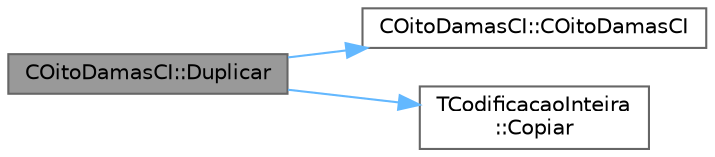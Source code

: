 digraph "COitoDamasCI::Duplicar"
{
 // LATEX_PDF_SIZE
  bgcolor="transparent";
  edge [fontname=Helvetica,fontsize=10,labelfontname=Helvetica,labelfontsize=10];
  node [fontname=Helvetica,fontsize=10,shape=box,height=0.2,width=0.4];
  rankdir="LR";
  Node1 [id="Node000001",label="COitoDamasCI::Duplicar",height=0.2,width=0.4,color="gray40", fillcolor="grey60", style="filled", fontcolor="black",tooltip="Cria um objecto que é uma cópia deste."];
  Node1 -> Node2 [id="edge3_Node000001_Node000002",color="steelblue1",style="solid",tooltip=" "];
  Node2 [id="Node000002",label="COitoDamasCI::COitoDamasCI",height=0.2,width=0.4,color="grey40", fillcolor="white", style="filled",URL="$classCOitoDamasCI.html#af090bec4294ef23fa5ad45c0f1f93123",tooltip=" "];
  Node1 -> Node3 [id="edge4_Node000001_Node000003",color="steelblue1",style="solid",tooltip=" "];
  Node3 [id="Node000003",label="TCodificacaoInteira\l::Copiar",height=0.2,width=0.4,color="grey40", fillcolor="white", style="filled",URL="$classTCodificacaoInteira.html#a86b9ca6a83484dde91e836829665edc7",tooltip="Fica com uma cópia do objecto."];
}
